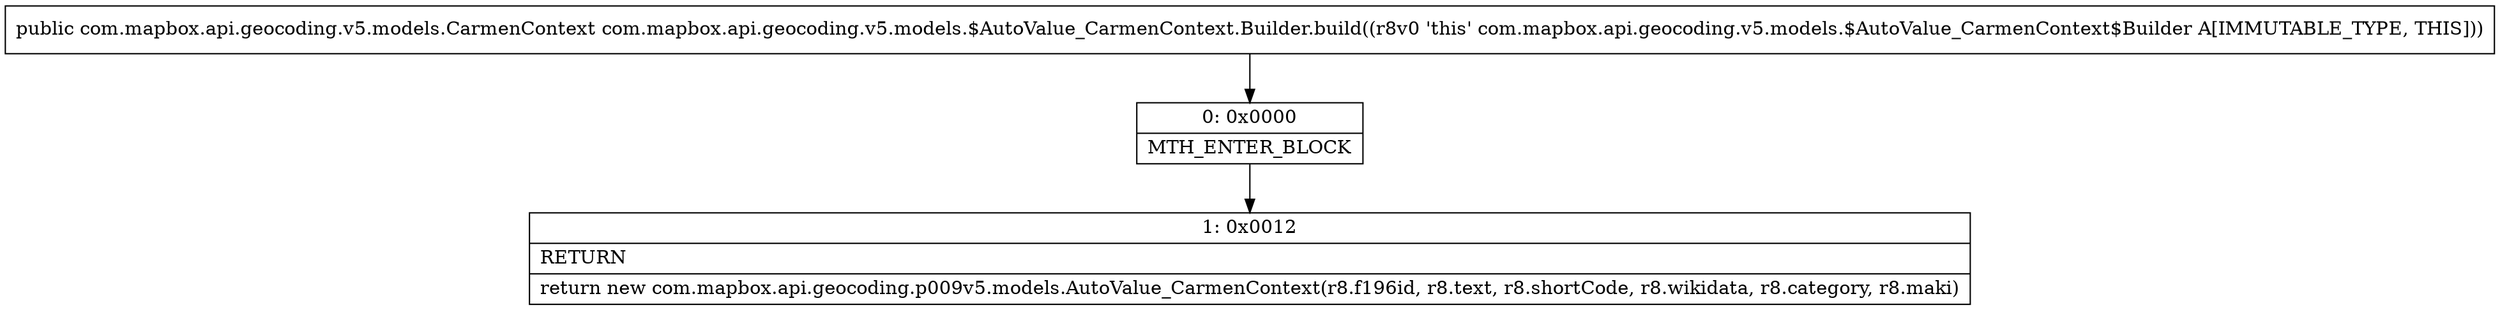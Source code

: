 digraph "CFG forcom.mapbox.api.geocoding.v5.models.$AutoValue_CarmenContext.Builder.build()Lcom\/mapbox\/api\/geocoding\/v5\/models\/CarmenContext;" {
Node_0 [shape=record,label="{0\:\ 0x0000|MTH_ENTER_BLOCK\l}"];
Node_1 [shape=record,label="{1\:\ 0x0012|RETURN\l|return new com.mapbox.api.geocoding.p009v5.models.AutoValue_CarmenContext(r8.f196id, r8.text, r8.shortCode, r8.wikidata, r8.category, r8.maki)\l}"];
MethodNode[shape=record,label="{public com.mapbox.api.geocoding.v5.models.CarmenContext com.mapbox.api.geocoding.v5.models.$AutoValue_CarmenContext.Builder.build((r8v0 'this' com.mapbox.api.geocoding.v5.models.$AutoValue_CarmenContext$Builder A[IMMUTABLE_TYPE, THIS])) }"];
MethodNode -> Node_0;
Node_0 -> Node_1;
}

